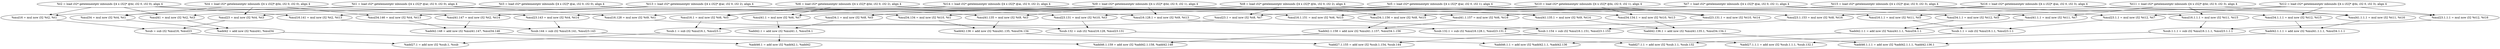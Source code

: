 digraph G {
compound=true
"t1" [label="  %t1 = load i32* getelementptr inbounds ([4 x i32]* @ar, i32 0, i32 0), align 4"]
"t2" [label="  %t2 = load i32* getelementptr inbounds ([4 x i32]* @br, i32 0, i32 0), align 4"]
"mul16" [label="  %mul16 = mul nsw i32 %t2, %t1"]
"t3" [label="  %t3 = load i32* getelementptr inbounds ([4 x i32]* @ai, i32 0, i32 0), align 4"]
"t4" [label="  %t4 = load i32* getelementptr inbounds ([4 x i32]* @bi, i32 0, i32 0), align 4"]
"mul23" [label="  %mul23 = mul nsw i32 %t4, %t3"]
"sub" [label="  %sub = sub i32 %mul16, %mul23"]
"mul34" [label="  %mul34 = mul nsw i32 %t4, %t1"]
"mul41" [label="  %mul41 = mul nsw i32 %t2, %t3"]
"add42" [label="  %add42 = add nsw i32 %mul41, %mul34"]
"t5" [label="  %t5 = load i32* getelementptr inbounds ([4 x i32]* @ar, i32 0, i32 1), align 4"]
"t6" [label="  %t6 = load i32* getelementptr inbounds ([4 x i32]* @br, i32 0, i32 2), align 4"]
"mul16.1" [label="  %mul16.1 = mul nsw i32 %t6, %t5"]
"t7" [label="  %t7 = load i32* getelementptr inbounds ([4 x i32]* @ai, i32 0, i32 1), align 4"]
"t8" [label="  %t8 = load i32* getelementptr inbounds ([4 x i32]* @bi, i32 0, i32 2), align 4"]
"mul23.1" [label="  %mul23.1 = mul nsw i32 %t8, %t7"]
"sub.1" [label="  %sub.1 = sub i32 %mul16.1, %mul23.1"]
"add27.1" [label="  %add27.1 = add nsw i32 %sub.1, %sub"]
"mul34.1" [label="  %mul34.1 = mul nsw i32 %t8, %t5"]
"mul41.1" [label="  %mul41.1 = mul nsw i32 %t6, %t7"]
"add42.1" [label="  %add42.1 = add nsw i32 %mul41.1, %mul34.1"]
"add46.1" [label="  %add46.1 = add nsw i32 %add42.1, %add42"]
"t9" [label="  %t9 = load i32* getelementptr inbounds ([4 x i32]* @br, i32 0, i32 1), align 4"]
"mul16.128" [label="  %mul16.128 = mul nsw i32 %t9, %t1"]
"t10" [label="  %t10 = load i32* getelementptr inbounds ([4 x i32]* @bi, i32 0, i32 1), align 4"]
"mul23.131" [label="  %mul23.131 = mul nsw i32 %t10, %t3"]
"sub.132" [label="  %sub.132 = sub i32 %mul16.128, %mul23.131"]
"mul34.134" [label="  %mul34.134 = mul nsw i32 %t10, %t1"]
"mul41.135" [label="  %mul41.135 = mul nsw i32 %t9, %t3"]
"add42.136" [label="  %add42.136 = add nsw i32 %mul41.135, %mul34.134"]
"t11" [label="  %t11 = load i32* getelementptr inbounds ([4 x i32]* @br, i32 0, i32 3), align 4"]
"mul16.1.1" [label="  %mul16.1.1 = mul nsw i32 %t11, %t5"]
"t12" [label="  %t12 = load i32* getelementptr inbounds ([4 x i32]* @bi, i32 0, i32 3), align 4"]
"mul23.1.1" [label="  %mul23.1.1 = mul nsw i32 %t12, %t7"]
"sub.1.1" [label="  %sub.1.1 = sub i32 %mul16.1.1, %mul23.1.1"]
"add27.1.1" [label="  %add27.1.1 = add nsw i32 %sub.1.1, %sub.132"]
"mul34.1.1" [label="  %mul34.1.1 = mul nsw i32 %t12, %t5"]
"mul41.1.1" [label="  %mul41.1.1 = mul nsw i32 %t11, %t7"]
"add42.1.1" [label="  %add42.1.1 = add nsw i32 %mul41.1.1, %mul34.1.1"]
"add46.1.1" [label="  %add46.1.1 = add nsw i32 %add42.1.1, %add42.136"]
"t13" [label="  %t13 = load i32* getelementptr inbounds ([4 x i32]* @ar, i32 0, i32 2), align 4"]
"mul16.141" [label="  %mul16.141 = mul nsw i32 %t2, %t13"]
"t14" [label="  %t14 = load i32* getelementptr inbounds ([4 x i32]* @ai, i32 0, i32 2), align 4"]
"mul23.143" [label="  %mul23.143 = mul nsw i32 %t4, %t14"]
"sub.144" [label="  %sub.144 = sub i32 %mul16.141, %mul23.143"]
"mul34.146" [label="  %mul34.146 = mul nsw i32 %t4, %t13"]
"mul41.147" [label="  %mul41.147 = mul nsw i32 %t2, %t14"]
"add42.148" [label="  %add42.148 = add nsw i32 %mul41.147, %mul34.146"]
"t15" [label="  %t15 = load i32* getelementptr inbounds ([4 x i32]* @ar, i32 0, i32 3), align 4"]
"mul16.1.151" [label="  %mul16.1.151 = mul nsw i32 %t6, %t15"]
"t16" [label="  %t16 = load i32* getelementptr inbounds ([4 x i32]* @ai, i32 0, i32 3), align 4"]
"mul23.1.153" [label="  %mul23.1.153 = mul nsw i32 %t8, %t16"]
"sub.1.154" [label="  %sub.1.154 = sub i32 %mul16.1.151, %mul23.1.153"]
"add27.1.155" [label="  %add27.1.155 = add nsw i32 %sub.1.154, %sub.144"]
"mul34.1.156" [label="  %mul34.1.156 = mul nsw i32 %t8, %t15"]
"mul41.1.157" [label="  %mul41.1.157 = mul nsw i32 %t6, %t16"]
"add42.1.158" [label="  %add42.1.158 = add nsw i32 %mul41.1.157, %mul34.1.156"]
"add46.1.159" [label="  %add46.1.159 = add nsw i32 %add42.1.158, %add42.148"]
"mul16.128.1" [label="  %mul16.128.1 = mul nsw i32 %t9, %t13"]
"mul23.131.1" [label="  %mul23.131.1 = mul nsw i32 %t10, %t14"]
"sub.132.1" [label="  %sub.132.1 = sub i32 %mul16.128.1, %mul23.131.1"]
"mul34.134.1" [label="  %mul34.134.1 = mul nsw i32 %t10, %t13"]
"mul41.135.1" [label="  %mul41.135.1 = mul nsw i32 %t9, %t14"]
"add42.136.1" [label="  %add42.136.1 = add nsw i32 %mul41.135.1, %mul34.134.1"]
"mul16.1.1.1" [label="  %mul16.1.1.1 = mul nsw i32 %t11, %t15"]
"mul23.1.1.1" [label="  %mul23.1.1.1 = mul nsw i32 %t12, %t16"]
"sub.1.1.1" [label="  %sub.1.1.1 = sub i32 %mul16.1.1.1, %mul23.1.1.1"]
"add27.1.1.1" [label="  %add27.1.1.1 = add nsw i32 %sub.1.1.1, %sub.132.1"]
"mul34.1.1.1" [label="  %mul34.1.1.1 = mul nsw i32 %t12, %t15"]
"mul41.1.1.1" [label="  %mul41.1.1.1 = mul nsw i32 %t11, %t16"]
"add42.1.1.1" [label="  %add42.1.1.1 = add nsw i32 %mul41.1.1.1, %mul34.1.1.1"]
"add46.1.1.1" [label="  %add46.1.1.1 = add nsw i32 %add42.1.1.1, %add42.136.1"]
"t2" -> "mul16"
"t1" -> "mul16"
"t4" -> "mul23"
"t3" -> "mul23"
"mul16" -> "sub"
"mul23" -> "sub"
"t4" -> "mul34"
"t1" -> "mul34"
"t2" -> "mul41"
"t3" -> "mul41"
"mul41" -> "add42"
"mul34" -> "add42"
"t6" -> "mul16.1"
"t5" -> "mul16.1"
"t8" -> "mul23.1"
"t7" -> "mul23.1"
"mul16.1" -> "sub.1"
"mul23.1" -> "sub.1"
"sub.1" -> "add27.1"
"sub" -> "add27.1"
"t8" -> "mul34.1"
"t5" -> "mul34.1"
"t6" -> "mul41.1"
"t7" -> "mul41.1"
"mul41.1" -> "add42.1"
"mul34.1" -> "add42.1"
"add42.1" -> "add46.1"
"add42" -> "add46.1"
"t9" -> "mul16.128"
"t1" -> "mul16.128"
"t10" -> "mul23.131"
"t3" -> "mul23.131"
"mul16.128" -> "sub.132"
"mul23.131" -> "sub.132"
"t10" -> "mul34.134"
"t1" -> "mul34.134"
"t9" -> "mul41.135"
"t3" -> "mul41.135"
"mul41.135" -> "add42.136"
"mul34.134" -> "add42.136"
"t11" -> "mul16.1.1"
"t5" -> "mul16.1.1"
"t12" -> "mul23.1.1"
"t7" -> "mul23.1.1"
"mul16.1.1" -> "sub.1.1"
"mul23.1.1" -> "sub.1.1"
"sub.1.1" -> "add27.1.1"
"sub.132" -> "add27.1.1"
"t12" -> "mul34.1.1"
"t5" -> "mul34.1.1"
"t11" -> "mul41.1.1"
"t7" -> "mul41.1.1"
"mul41.1.1" -> "add42.1.1"
"mul34.1.1" -> "add42.1.1"
"add42.1.1" -> "add46.1.1"
"add42.136" -> "add46.1.1"
"t2" -> "mul16.141"
"t13" -> "mul16.141"
"t4" -> "mul23.143"
"t14" -> "mul23.143"
"mul16.141" -> "sub.144"
"mul23.143" -> "sub.144"
"t4" -> "mul34.146"
"t13" -> "mul34.146"
"t2" -> "mul41.147"
"t14" -> "mul41.147"
"mul41.147" -> "add42.148"
"mul34.146" -> "add42.148"
"t6" -> "mul16.1.151"
"t15" -> "mul16.1.151"
"t8" -> "mul23.1.153"
"t16" -> "mul23.1.153"
"mul16.1.151" -> "sub.1.154"
"mul23.1.153" -> "sub.1.154"
"sub.1.154" -> "add27.1.155"
"sub.144" -> "add27.1.155"
"t8" -> "mul34.1.156"
"t15" -> "mul34.1.156"
"t6" -> "mul41.1.157"
"t16" -> "mul41.1.157"
"mul41.1.157" -> "add42.1.158"
"mul34.1.156" -> "add42.1.158"
"add42.1.158" -> "add46.1.159"
"add42.148" -> "add46.1.159"
"t9" -> "mul16.128.1"
"t13" -> "mul16.128.1"
"t10" -> "mul23.131.1"
"t14" -> "mul23.131.1"
"mul16.128.1" -> "sub.132.1"
"mul23.131.1" -> "sub.132.1"
"t10" -> "mul34.134.1"
"t13" -> "mul34.134.1"
"t9" -> "mul41.135.1"
"t14" -> "mul41.135.1"
"mul41.135.1" -> "add42.136.1"
"mul34.134.1" -> "add42.136.1"
"t11" -> "mul16.1.1.1"
"t15" -> "mul16.1.1.1"
"t12" -> "mul23.1.1.1"
"t16" -> "mul23.1.1.1"
"mul16.1.1.1" -> "sub.1.1.1"
"mul23.1.1.1" -> "sub.1.1.1"
"sub.1.1.1" -> "add27.1.1.1"
"sub.132.1" -> "add27.1.1.1"
"t12" -> "mul34.1.1.1"
"t15" -> "mul34.1.1.1"
"t11" -> "mul41.1.1.1"
"t16" -> "mul41.1.1.1"
"mul41.1.1.1" -> "add42.1.1.1"
"mul34.1.1.1" -> "add42.1.1.1"
"add42.1.1.1" -> "add46.1.1.1"
"add42.136.1" -> "add46.1.1.1"
}
